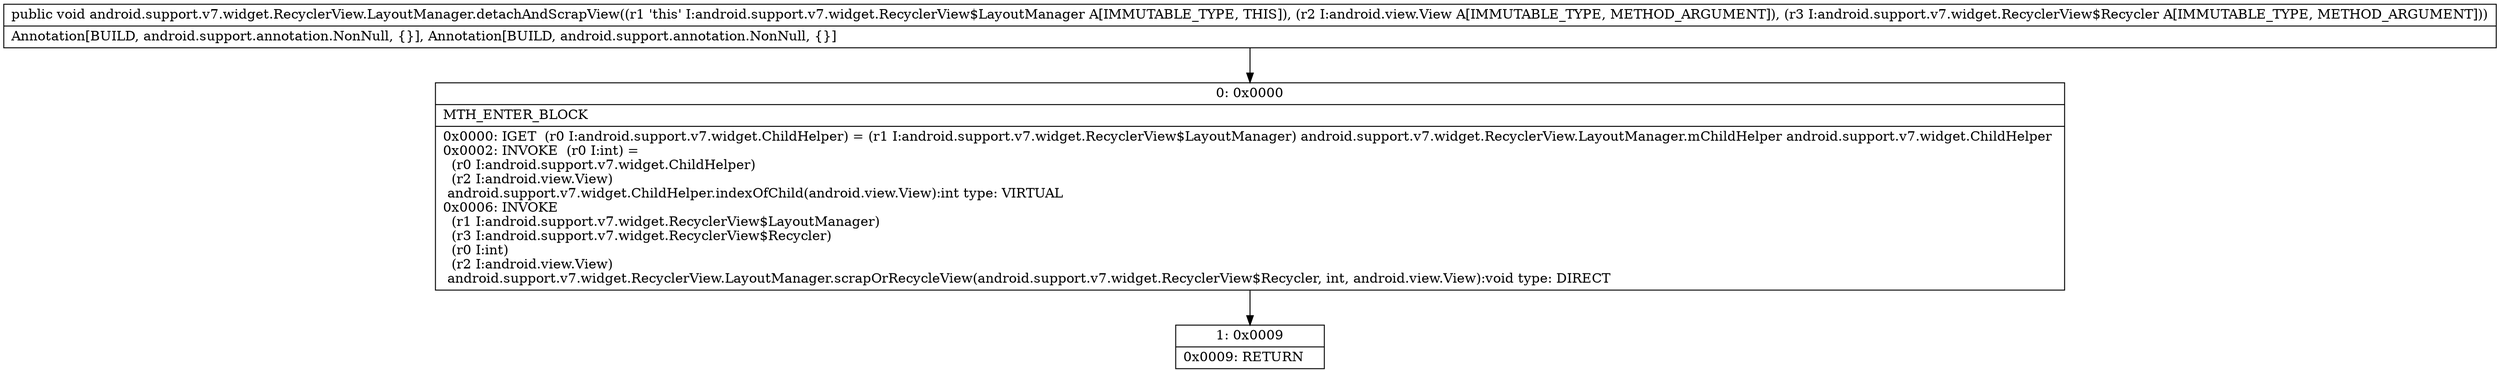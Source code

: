 digraph "CFG forandroid.support.v7.widget.RecyclerView.LayoutManager.detachAndScrapView(Landroid\/view\/View;Landroid\/support\/v7\/widget\/RecyclerView$Recycler;)V" {
Node_0 [shape=record,label="{0\:\ 0x0000|MTH_ENTER_BLOCK\l|0x0000: IGET  (r0 I:android.support.v7.widget.ChildHelper) = (r1 I:android.support.v7.widget.RecyclerView$LayoutManager) android.support.v7.widget.RecyclerView.LayoutManager.mChildHelper android.support.v7.widget.ChildHelper \l0x0002: INVOKE  (r0 I:int) = \l  (r0 I:android.support.v7.widget.ChildHelper)\l  (r2 I:android.view.View)\l android.support.v7.widget.ChildHelper.indexOfChild(android.view.View):int type: VIRTUAL \l0x0006: INVOKE  \l  (r1 I:android.support.v7.widget.RecyclerView$LayoutManager)\l  (r3 I:android.support.v7.widget.RecyclerView$Recycler)\l  (r0 I:int)\l  (r2 I:android.view.View)\l android.support.v7.widget.RecyclerView.LayoutManager.scrapOrRecycleView(android.support.v7.widget.RecyclerView$Recycler, int, android.view.View):void type: DIRECT \l}"];
Node_1 [shape=record,label="{1\:\ 0x0009|0x0009: RETURN   \l}"];
MethodNode[shape=record,label="{public void android.support.v7.widget.RecyclerView.LayoutManager.detachAndScrapView((r1 'this' I:android.support.v7.widget.RecyclerView$LayoutManager A[IMMUTABLE_TYPE, THIS]), (r2 I:android.view.View A[IMMUTABLE_TYPE, METHOD_ARGUMENT]), (r3 I:android.support.v7.widget.RecyclerView$Recycler A[IMMUTABLE_TYPE, METHOD_ARGUMENT]))  | Annotation[BUILD, android.support.annotation.NonNull, \{\}], Annotation[BUILD, android.support.annotation.NonNull, \{\}]\l}"];
MethodNode -> Node_0;
Node_0 -> Node_1;
}

